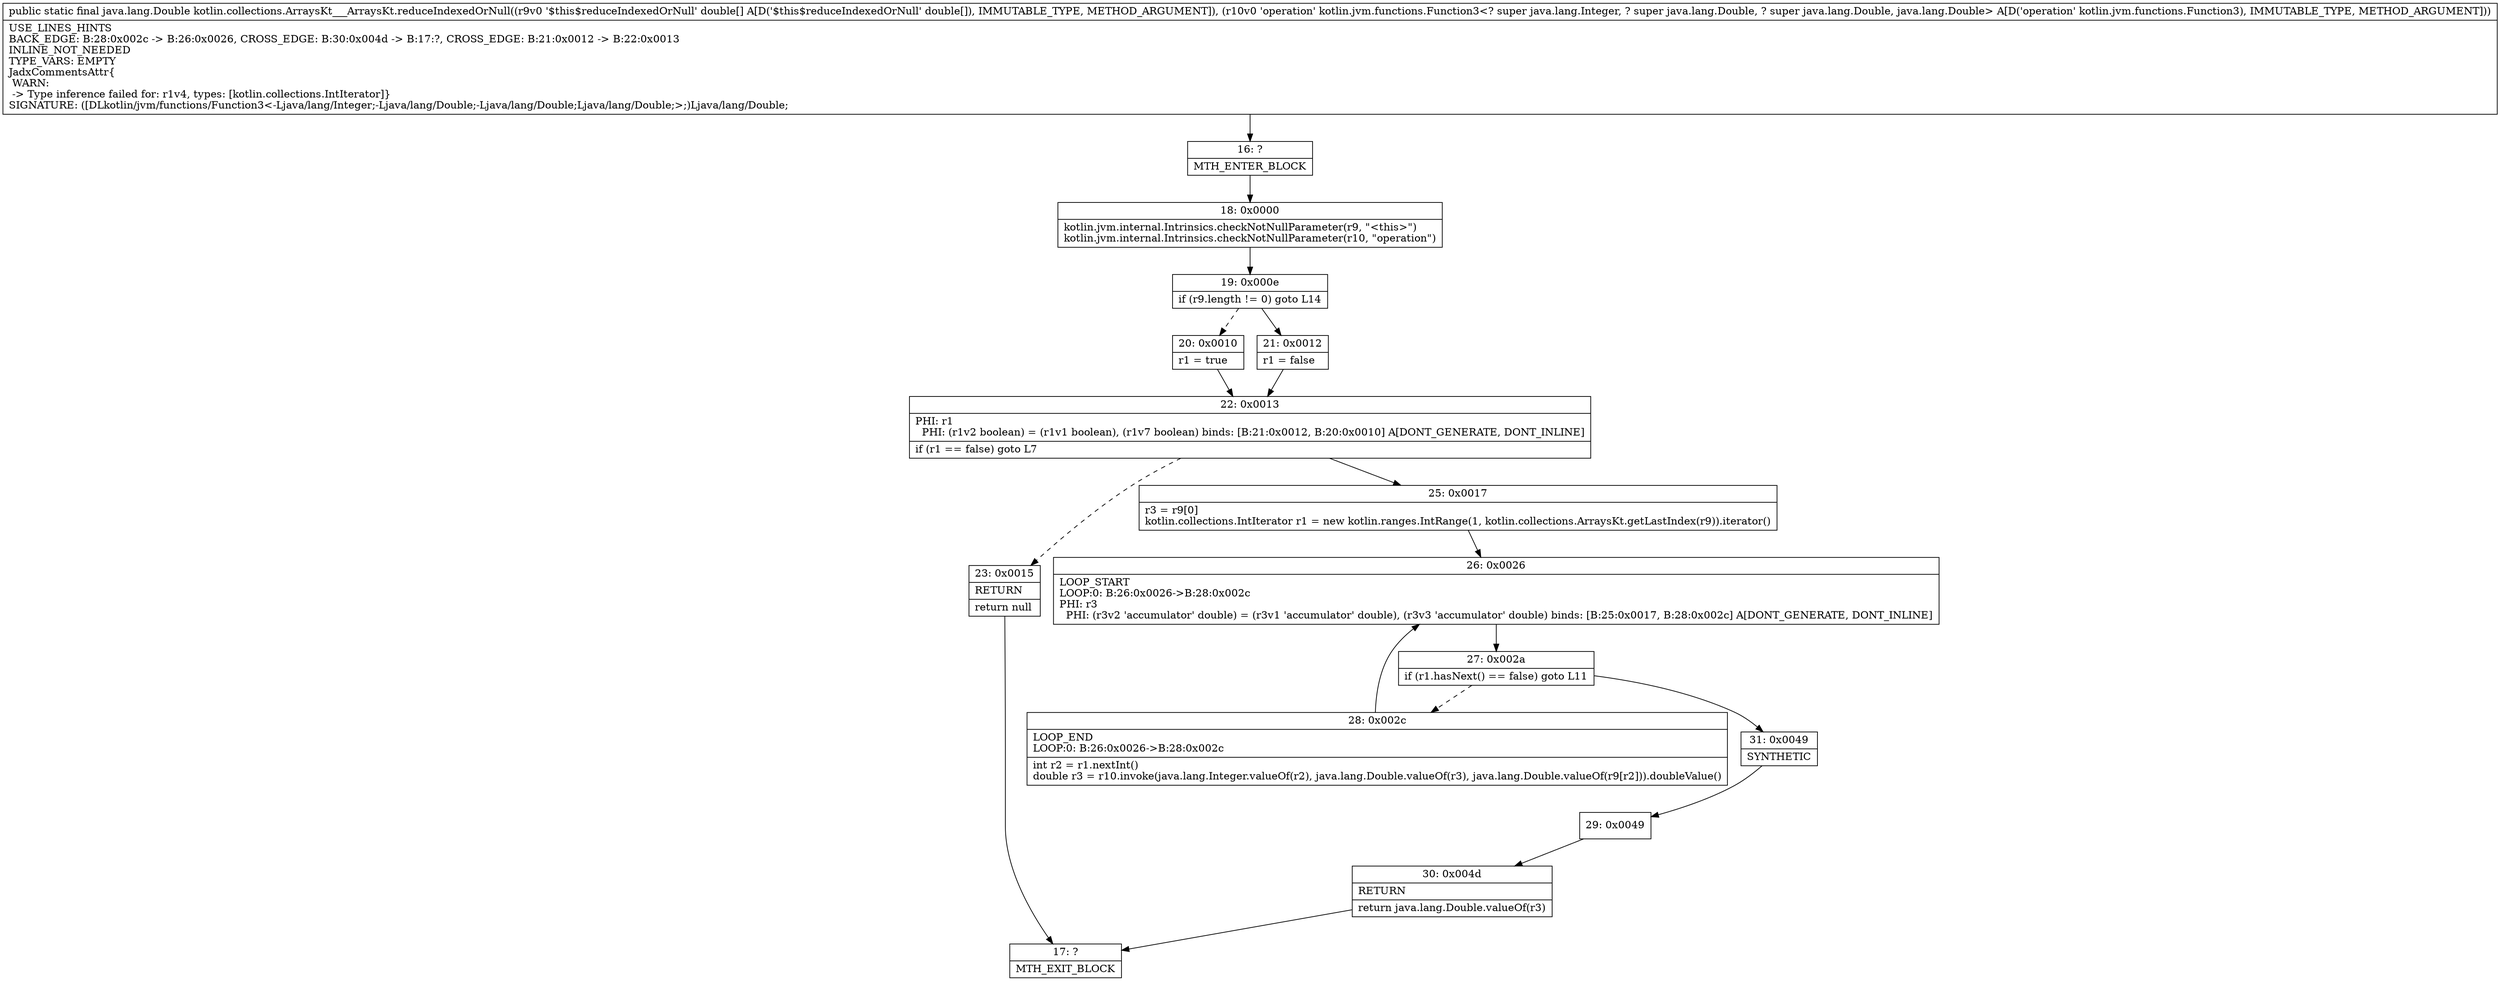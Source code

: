 digraph "CFG forkotlin.collections.ArraysKt___ArraysKt.reduceIndexedOrNull([DLkotlin\/jvm\/functions\/Function3;)Ljava\/lang\/Double;" {
Node_16 [shape=record,label="{16\:\ ?|MTH_ENTER_BLOCK\l}"];
Node_18 [shape=record,label="{18\:\ 0x0000|kotlin.jvm.internal.Intrinsics.checkNotNullParameter(r9, \"\<this\>\")\lkotlin.jvm.internal.Intrinsics.checkNotNullParameter(r10, \"operation\")\l}"];
Node_19 [shape=record,label="{19\:\ 0x000e|if (r9.length != 0) goto L14\l}"];
Node_20 [shape=record,label="{20\:\ 0x0010|r1 = true\l}"];
Node_22 [shape=record,label="{22\:\ 0x0013|PHI: r1 \l  PHI: (r1v2 boolean) = (r1v1 boolean), (r1v7 boolean) binds: [B:21:0x0012, B:20:0x0010] A[DONT_GENERATE, DONT_INLINE]\l|if (r1 == false) goto L7\l}"];
Node_23 [shape=record,label="{23\:\ 0x0015|RETURN\l|return null\l}"];
Node_17 [shape=record,label="{17\:\ ?|MTH_EXIT_BLOCK\l}"];
Node_25 [shape=record,label="{25\:\ 0x0017|r3 = r9[0]\lkotlin.collections.IntIterator r1 = new kotlin.ranges.IntRange(1, kotlin.collections.ArraysKt.getLastIndex(r9)).iterator()\l}"];
Node_26 [shape=record,label="{26\:\ 0x0026|LOOP_START\lLOOP:0: B:26:0x0026\-\>B:28:0x002c\lPHI: r3 \l  PHI: (r3v2 'accumulator' double) = (r3v1 'accumulator' double), (r3v3 'accumulator' double) binds: [B:25:0x0017, B:28:0x002c] A[DONT_GENERATE, DONT_INLINE]\l}"];
Node_27 [shape=record,label="{27\:\ 0x002a|if (r1.hasNext() == false) goto L11\l}"];
Node_28 [shape=record,label="{28\:\ 0x002c|LOOP_END\lLOOP:0: B:26:0x0026\-\>B:28:0x002c\l|int r2 = r1.nextInt()\ldouble r3 = r10.invoke(java.lang.Integer.valueOf(r2), java.lang.Double.valueOf(r3), java.lang.Double.valueOf(r9[r2])).doubleValue()\l}"];
Node_31 [shape=record,label="{31\:\ 0x0049|SYNTHETIC\l}"];
Node_29 [shape=record,label="{29\:\ 0x0049}"];
Node_30 [shape=record,label="{30\:\ 0x004d|RETURN\l|return java.lang.Double.valueOf(r3)\l}"];
Node_21 [shape=record,label="{21\:\ 0x0012|r1 = false\l}"];
MethodNode[shape=record,label="{public static final java.lang.Double kotlin.collections.ArraysKt___ArraysKt.reduceIndexedOrNull((r9v0 '$this$reduceIndexedOrNull' double[] A[D('$this$reduceIndexedOrNull' double[]), IMMUTABLE_TYPE, METHOD_ARGUMENT]), (r10v0 'operation' kotlin.jvm.functions.Function3\<? super java.lang.Integer, ? super java.lang.Double, ? super java.lang.Double, java.lang.Double\> A[D('operation' kotlin.jvm.functions.Function3), IMMUTABLE_TYPE, METHOD_ARGUMENT]))  | USE_LINES_HINTS\lBACK_EDGE: B:28:0x002c \-\> B:26:0x0026, CROSS_EDGE: B:30:0x004d \-\> B:17:?, CROSS_EDGE: B:21:0x0012 \-\> B:22:0x0013\lINLINE_NOT_NEEDED\lTYPE_VARS: EMPTY\lJadxCommentsAttr\{\l WARN: \l \-\> Type inference failed for: r1v4, types: [kotlin.collections.IntIterator]\}\lSIGNATURE: ([DLkotlin\/jvm\/functions\/Function3\<\-Ljava\/lang\/Integer;\-Ljava\/lang\/Double;\-Ljava\/lang\/Double;Ljava\/lang\/Double;\>;)Ljava\/lang\/Double;\l}"];
MethodNode -> Node_16;Node_16 -> Node_18;
Node_18 -> Node_19;
Node_19 -> Node_20[style=dashed];
Node_19 -> Node_21;
Node_20 -> Node_22;
Node_22 -> Node_23[style=dashed];
Node_22 -> Node_25;
Node_23 -> Node_17;
Node_25 -> Node_26;
Node_26 -> Node_27;
Node_27 -> Node_28[style=dashed];
Node_27 -> Node_31;
Node_28 -> Node_26;
Node_31 -> Node_29;
Node_29 -> Node_30;
Node_30 -> Node_17;
Node_21 -> Node_22;
}

